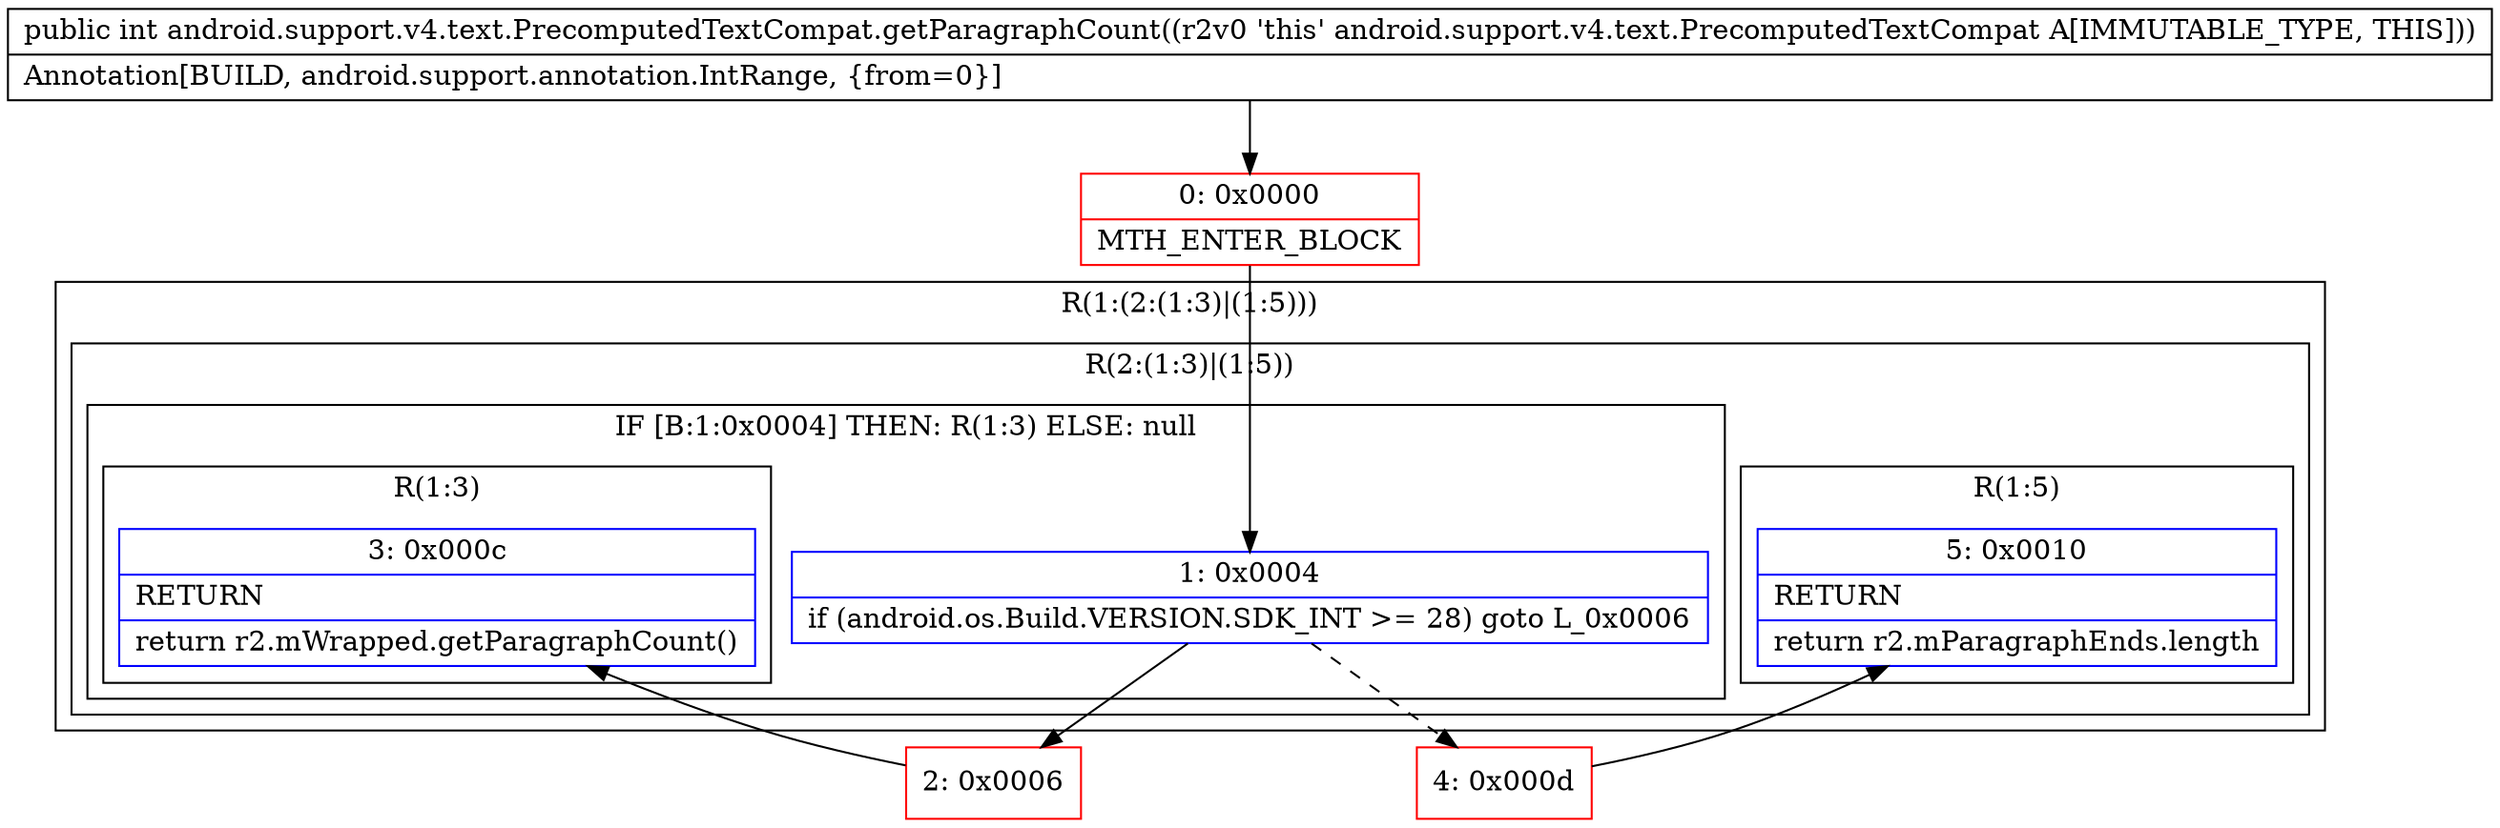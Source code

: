 digraph "CFG forandroid.support.v4.text.PrecomputedTextCompat.getParagraphCount()I" {
subgraph cluster_Region_1824509069 {
label = "R(1:(2:(1:3)|(1:5)))";
node [shape=record,color=blue];
subgraph cluster_Region_1102545488 {
label = "R(2:(1:3)|(1:5))";
node [shape=record,color=blue];
subgraph cluster_IfRegion_1031408078 {
label = "IF [B:1:0x0004] THEN: R(1:3) ELSE: null";
node [shape=record,color=blue];
Node_1 [shape=record,label="{1\:\ 0x0004|if (android.os.Build.VERSION.SDK_INT \>= 28) goto L_0x0006\l}"];
subgraph cluster_Region_1252925868 {
label = "R(1:3)";
node [shape=record,color=blue];
Node_3 [shape=record,label="{3\:\ 0x000c|RETURN\l|return r2.mWrapped.getParagraphCount()\l}"];
}
}
subgraph cluster_Region_1483167696 {
label = "R(1:5)";
node [shape=record,color=blue];
Node_5 [shape=record,label="{5\:\ 0x0010|RETURN\l|return r2.mParagraphEnds.length\l}"];
}
}
}
Node_0 [shape=record,color=red,label="{0\:\ 0x0000|MTH_ENTER_BLOCK\l}"];
Node_2 [shape=record,color=red,label="{2\:\ 0x0006}"];
Node_4 [shape=record,color=red,label="{4\:\ 0x000d}"];
MethodNode[shape=record,label="{public int android.support.v4.text.PrecomputedTextCompat.getParagraphCount((r2v0 'this' android.support.v4.text.PrecomputedTextCompat A[IMMUTABLE_TYPE, THIS]))  | Annotation[BUILD, android.support.annotation.IntRange, \{from=0\}]\l}"];
MethodNode -> Node_0;
Node_1 -> Node_2;
Node_1 -> Node_4[style=dashed];
Node_0 -> Node_1;
Node_2 -> Node_3;
Node_4 -> Node_5;
}

